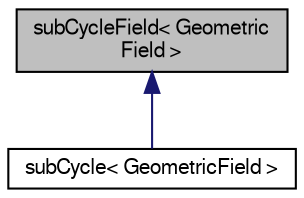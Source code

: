 digraph "subCycleField&lt; GeometricField &gt;"
{
  bgcolor="transparent";
  edge [fontname="FreeSans",fontsize="10",labelfontname="FreeSans",labelfontsize="10"];
  node [fontname="FreeSans",fontsize="10",shape=record];
  Node0 [label="subCycleField\< Geometric\lField \>",height=0.2,width=0.4,color="black", fillcolor="grey75", style="filled", fontcolor="black"];
  Node0 -> Node1 [dir="back",color="midnightblue",fontsize="10",style="solid",fontname="FreeSans"];
  Node1 [label="subCycle\< GeometricField \>",height=0.2,width=0.4,color="black",URL="$a25650.html",tooltip="Perform a subCycleTime on a field. "];
}
